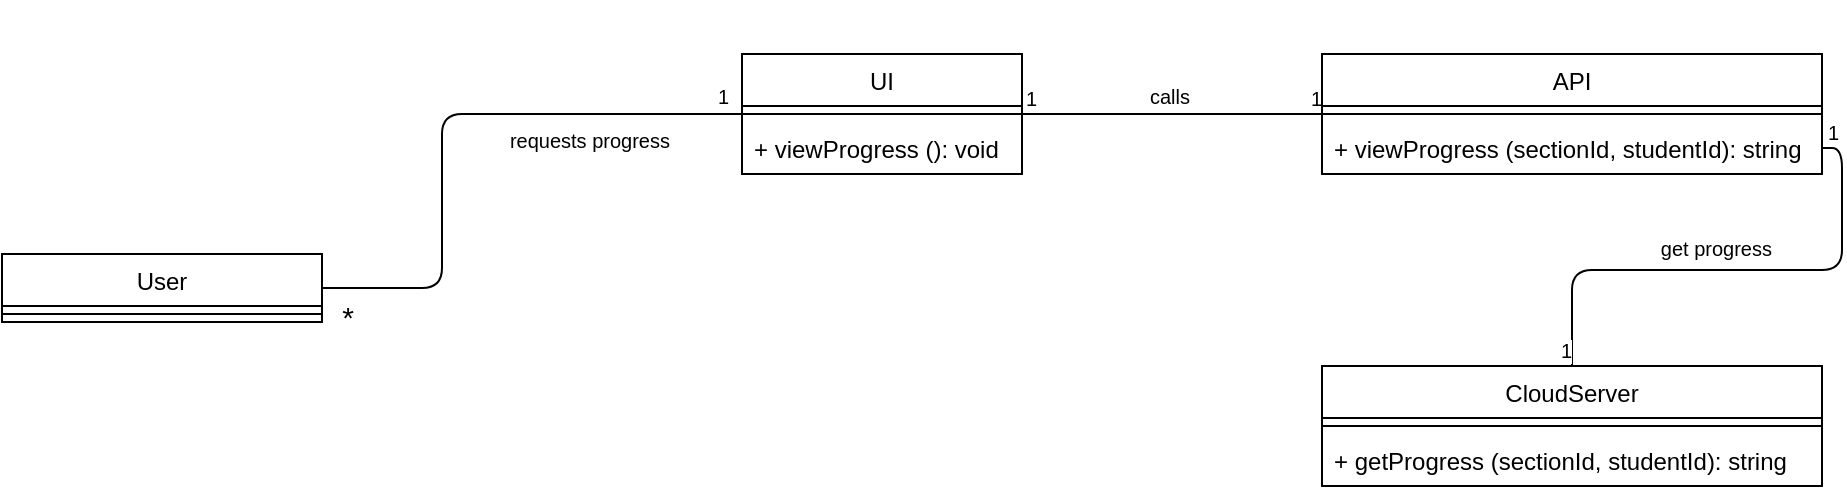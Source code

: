 <mxfile version="10.6.9" type="google"><diagram id="PVWamI0XuTDIFcR1lawJ" name="Page-1"><mxGraphModel dx="840" dy="452" grid="1" gridSize="10" guides="1" tooltips="1" connect="1" arrows="1" fold="1" page="1" pageScale="1" pageWidth="850" pageHeight="1100" math="0" shadow="0"><root><mxCell id="0"/><mxCell id="1" parent="0"/><mxCell id="XpgTgNUyxo-yCSnuCKJi-5" value="" style="endArrow=none;html=1;edgeStyle=orthogonalEdgeStyle;entryX=0;entryY=0.5;entryDx=0;entryDy=0;exitX=1;exitY=0.5;exitDx=0;exitDy=0;" parent="1" target="XpgTgNUyxo-yCSnuCKJi-20" edge="1"><mxGeometry relative="1" as="geometry"><mxPoint x="170" y="337" as="sourcePoint"/><mxPoint x="280" y="247" as="targetPoint"/><Array as="points"><mxPoint x="230" y="337"/><mxPoint x="230" y="250"/></Array></mxGeometry></mxCell><mxCell id="XpgTgNUyxo-yCSnuCKJi-6" value="requests progress" style="resizable=0;html=1;align=right;verticalAlign=bottom;labelBackgroundColor=#ffffff;fontSize=10;" parent="XpgTgNUyxo-yCSnuCKJi-5" connectable="0" vertex="1"><mxGeometry x="1" relative="1" as="geometry"><mxPoint x="-36" y="21.5" as="offset"/></mxGeometry></mxCell><mxCell id="XpgTgNUyxo-yCSnuCKJi-7" value="&lt;font style=&quot;font-size: 15px&quot;&gt;*&lt;/font&gt;" style="resizable=0;html=1;align=right;verticalAlign=bottom;labelBackgroundColor=#ffffff;fontSize=10;" parent="1" connectable="0" vertex="1"><mxGeometry x="196" y="306" as="geometry"><mxPoint x="-10" y="56" as="offset"/></mxGeometry></mxCell><mxCell id="XpgTgNUyxo-yCSnuCKJi-8" value="" style="endArrow=none;html=1;edgeStyle=orthogonalEdgeStyle;exitX=1;exitY=0.5;exitDx=0;exitDy=0;entryX=0;entryY=0.5;entryDx=0;entryDy=0;" parent="1" source="XpgTgNUyxo-yCSnuCKJi-20" edge="1"><mxGeometry relative="1" as="geometry"><mxPoint x="570" y="254.5" as="sourcePoint"/><mxPoint x="670" y="250" as="targetPoint"/><Array as="points"><mxPoint x="660" y="250"/><mxPoint x="660" y="250"/></Array></mxGeometry></mxCell><mxCell id="XpgTgNUyxo-yCSnuCKJi-9" value="1" style="resizable=0;html=1;align=left;verticalAlign=bottom;labelBackgroundColor=#ffffff;fontSize=10;" parent="XpgTgNUyxo-yCSnuCKJi-8" connectable="0" vertex="1"><mxGeometry x="-1" relative="1" as="geometry"/></mxCell><mxCell id="XpgTgNUyxo-yCSnuCKJi-10" value="1" style="resizable=0;html=1;align=right;verticalAlign=bottom;labelBackgroundColor=#ffffff;fontSize=10;" parent="XpgTgNUyxo-yCSnuCKJi-8" connectable="0" vertex="1"><mxGeometry x="1" relative="1" as="geometry"/></mxCell><mxCell id="XpgTgNUyxo-yCSnuCKJi-11" value="calls" style="resizable=0;html=1;align=right;verticalAlign=bottom;labelBackgroundColor=#ffffff;fontSize=10;" parent="1" connectable="0" vertex="1"><mxGeometry x="614" y="193.5" as="geometry"><mxPoint x="-10" y="56" as="offset"/></mxGeometry></mxCell><mxCell id="XpgTgNUyxo-yCSnuCKJi-12" value="" style="endArrow=none;html=1;edgeStyle=orthogonalEdgeStyle;exitX=1;exitY=0.5;exitDx=0;exitDy=0;entryX=0.5;entryY=0;entryDx=0;entryDy=0;" parent="1" source="XpgTgNUyxo-yCSnuCKJi-25" target="XpgTgNUyxo-yCSnuCKJi-26" edge="1"><mxGeometry relative="1" as="geometry"><mxPoint x="940" y="310" as="sourcePoint"/><mxPoint x="740" y="377.5" as="targetPoint"/></mxGeometry></mxCell><mxCell id="XpgTgNUyxo-yCSnuCKJi-13" value="1" style="resizable=0;html=1;align=left;verticalAlign=bottom;labelBackgroundColor=#ffffff;fontSize=10;" parent="XpgTgNUyxo-yCSnuCKJi-12" connectable="0" vertex="1"><mxGeometry x="-1" relative="1" as="geometry"><mxPoint x="1" as="offset"/></mxGeometry></mxCell><mxCell id="XpgTgNUyxo-yCSnuCKJi-14" value="1" style="resizable=0;html=1;align=right;verticalAlign=bottom;labelBackgroundColor=#ffffff;fontSize=10;" parent="XpgTgNUyxo-yCSnuCKJi-12" connectable="0" vertex="1"><mxGeometry x="1" relative="1" as="geometry"/></mxCell><mxCell id="XpgTgNUyxo-yCSnuCKJi-15" value="get progress" style="resizable=0;html=1;align=right;verticalAlign=bottom;labelBackgroundColor=#ffffff;fontSize=10;" parent="1" connectable="0" vertex="1"><mxGeometry x="905" y="269" as="geometry"><mxPoint x="-10" y="56" as="offset"/></mxGeometry></mxCell><mxCell id="XpgTgNUyxo-yCSnuCKJi-20" value="UI&#10;" style="swimlane;fontStyle=0;align=center;verticalAlign=top;childLayout=stackLayout;horizontal=1;startSize=26;horizontalStack=0;resizeParent=1;resizeParentMax=0;resizeLast=0;collapsible=1;marginBottom=0;" parent="1" vertex="1"><mxGeometry x="380" y="220" width="140" height="60" as="geometry"/></mxCell><mxCell id="XpgTgNUyxo-yCSnuCKJi-21" value="" style="line;strokeWidth=1;fillColor=none;align=left;verticalAlign=middle;spacingTop=-1;spacingLeft=3;spacingRight=3;rotatable=0;labelPosition=right;points=[];portConstraint=eastwest;" parent="XpgTgNUyxo-yCSnuCKJi-20" vertex="1"><mxGeometry y="26" width="140" height="8" as="geometry"/></mxCell><mxCell id="XpgTgNUyxo-yCSnuCKJi-22" value="+ viewProgress (): void" style="text;strokeColor=none;fillColor=none;align=left;verticalAlign=top;spacingLeft=4;spacingRight=4;overflow=hidden;rotatable=0;points=[[0,0.5],[1,0.5]];portConstraint=eastwest;" parent="XpgTgNUyxo-yCSnuCKJi-20" vertex="1"><mxGeometry y="34" width="140" height="26" as="geometry"/></mxCell><mxCell id="XpgTgNUyxo-yCSnuCKJi-23" value="API" style="swimlane;fontStyle=0;align=center;verticalAlign=top;childLayout=stackLayout;horizontal=1;startSize=26;horizontalStack=0;resizeParent=1;resizeParentMax=0;resizeLast=0;collapsible=1;marginBottom=0;" parent="1" vertex="1"><mxGeometry x="670" y="220" width="250" height="60" as="geometry"/></mxCell><mxCell id="XpgTgNUyxo-yCSnuCKJi-24" value="" style="line;strokeWidth=1;fillColor=none;align=left;verticalAlign=middle;spacingTop=-1;spacingLeft=3;spacingRight=3;rotatable=0;labelPosition=right;points=[];portConstraint=eastwest;" parent="XpgTgNUyxo-yCSnuCKJi-23" vertex="1"><mxGeometry y="26" width="250" height="8" as="geometry"/></mxCell><mxCell id="XpgTgNUyxo-yCSnuCKJi-25" value="+ viewProgress (sectionId, studentId): string" style="text;strokeColor=none;fillColor=none;align=left;verticalAlign=top;spacingLeft=4;spacingRight=4;overflow=hidden;rotatable=0;points=[[0,0.5],[1,0.5]];portConstraint=eastwest;" parent="XpgTgNUyxo-yCSnuCKJi-23" vertex="1"><mxGeometry y="34" width="250" height="26" as="geometry"/></mxCell><mxCell id="XpgTgNUyxo-yCSnuCKJi-26" value="CloudServer" style="swimlane;fontStyle=0;align=center;verticalAlign=top;childLayout=stackLayout;horizontal=1;startSize=26;horizontalStack=0;resizeParent=1;resizeParentMax=0;resizeLast=0;collapsible=1;marginBottom=0;" parent="1" vertex="1"><mxGeometry x="670" y="376" width="250" height="60" as="geometry"/></mxCell><mxCell id="XpgTgNUyxo-yCSnuCKJi-27" value="" style="line;strokeWidth=1;fillColor=none;align=left;verticalAlign=middle;spacingTop=-1;spacingLeft=3;spacingRight=3;rotatable=0;labelPosition=right;points=[];portConstraint=eastwest;" parent="XpgTgNUyxo-yCSnuCKJi-26" vertex="1"><mxGeometry y="26" width="250" height="8" as="geometry"/></mxCell><mxCell id="XpgTgNUyxo-yCSnuCKJi-28" value="+ getProgress (sectionId, studentId): string" style="text;strokeColor=none;fillColor=none;align=left;verticalAlign=top;spacingLeft=4;spacingRight=4;overflow=hidden;rotatable=0;points=[[0,0.5],[1,0.5]];portConstraint=eastwest;" parent="XpgTgNUyxo-yCSnuCKJi-26" vertex="1"><mxGeometry y="34" width="250" height="26" as="geometry"/></mxCell><mxCell id="XpgTgNUyxo-yCSnuCKJi-34" value="1" style="resizable=0;html=1;align=left;verticalAlign=bottom;labelBackgroundColor=#ffffff;fontSize=10;" parent="1" connectable="0" vertex="1"><mxGeometry x="694" y="261" as="geometry"><mxPoint x="-328" y="-12" as="offset"/></mxGeometry></mxCell><mxCell id="XpgTgNUyxo-yCSnuCKJi-35" value="User" style="swimlane;fontStyle=0;align=center;verticalAlign=top;childLayout=stackLayout;horizontal=1;startSize=26;horizontalStack=0;resizeParent=1;resizeParentMax=0;resizeLast=0;collapsible=1;marginBottom=0;" parent="1" vertex="1"><mxGeometry x="10" y="320" width="160" height="34" as="geometry"/></mxCell><mxCell id="XpgTgNUyxo-yCSnuCKJi-37" value="" style="line;strokeWidth=1;fillColor=none;align=left;verticalAlign=middle;spacingTop=-1;spacingLeft=3;spacingRight=3;rotatable=0;labelPosition=right;points=[];portConstraint=eastwest;" parent="XpgTgNUyxo-yCSnuCKJi-35" vertex="1"><mxGeometry y="26" width="160" height="8" as="geometry"/></mxCell></root></mxGraphModel></diagram></mxfile>